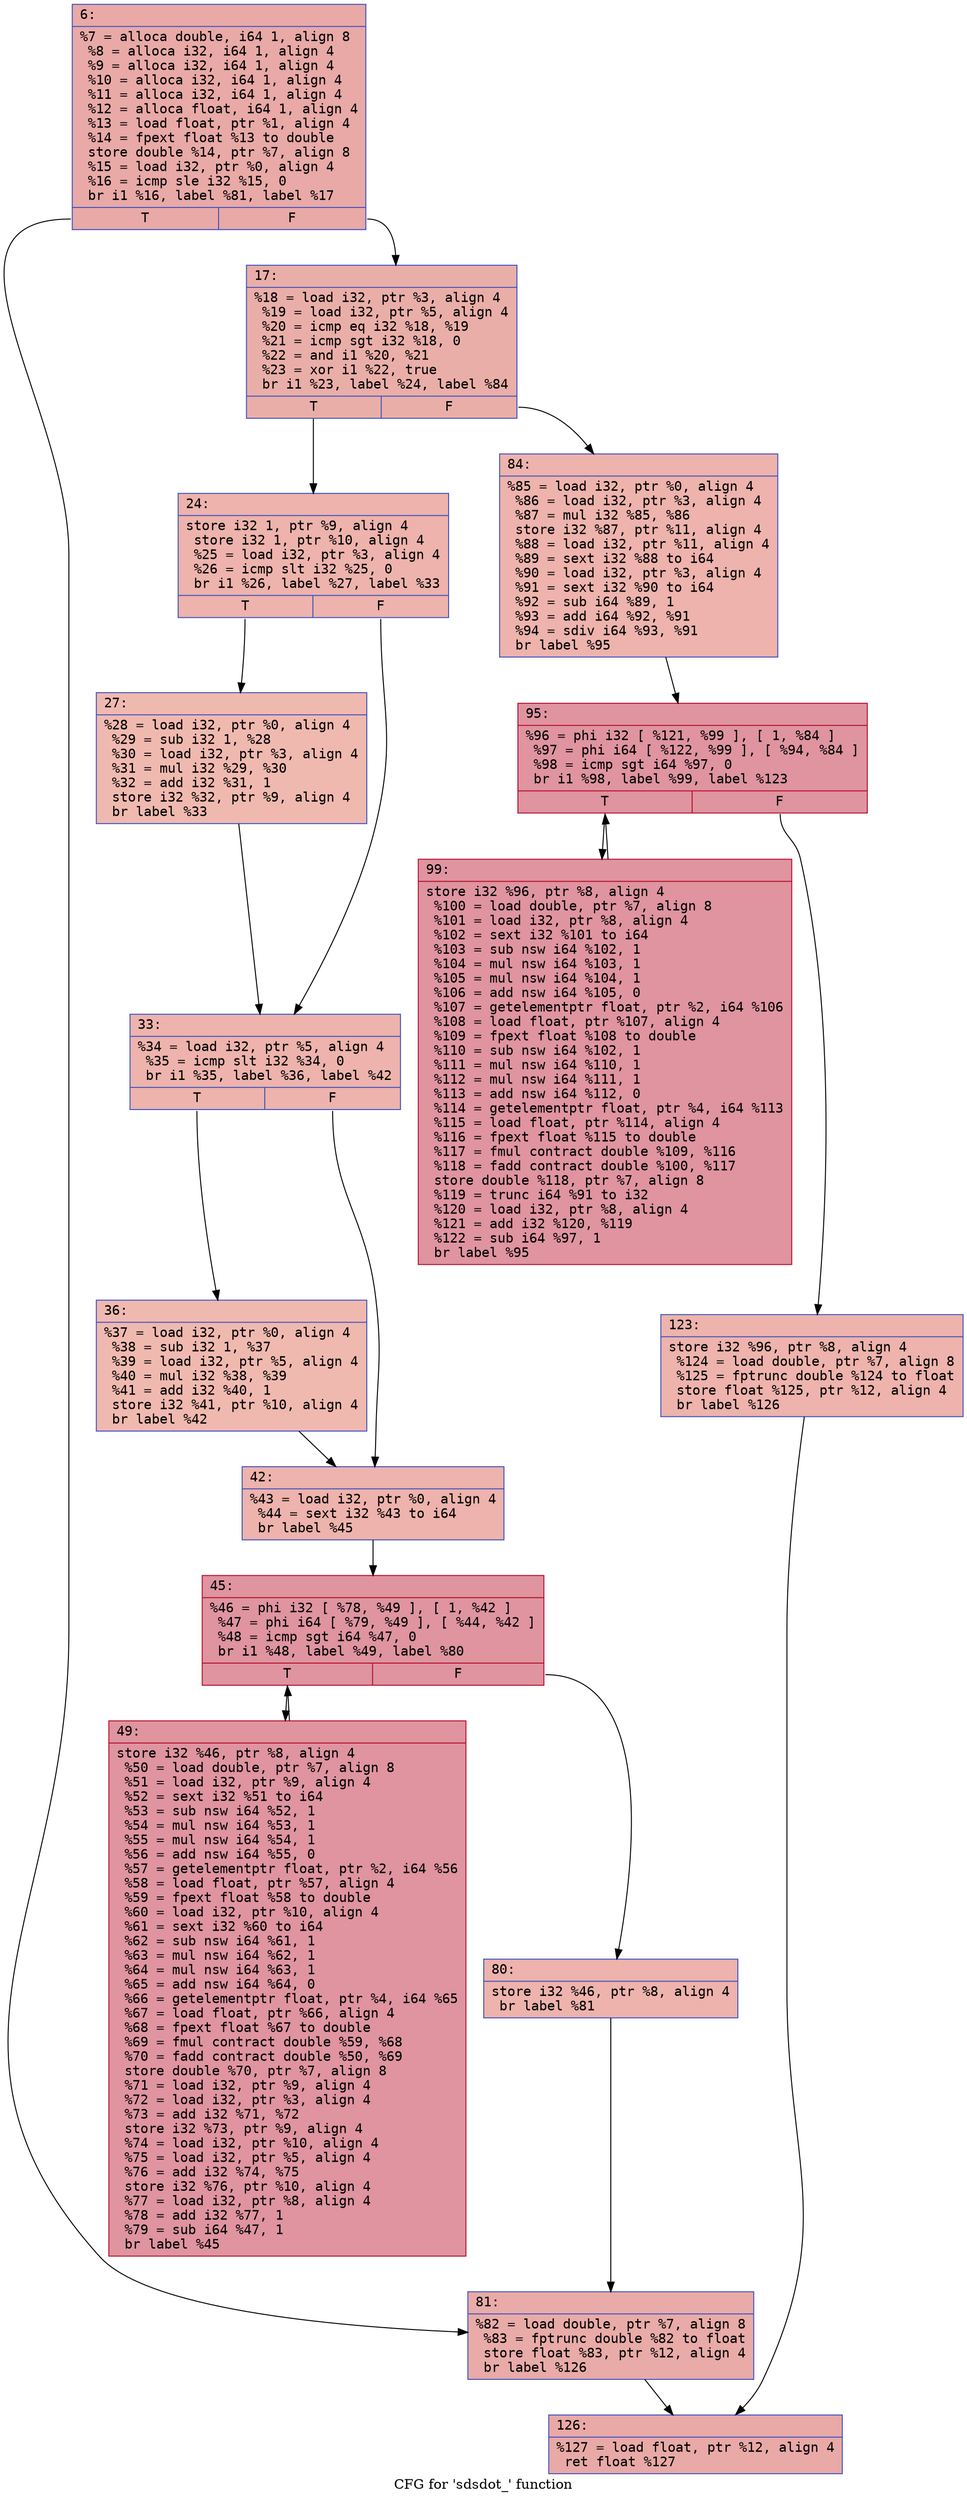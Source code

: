 digraph "CFG for 'sdsdot_' function" {
	label="CFG for 'sdsdot_' function";

	Node0x55ee103f7b70 [shape=record,color="#3d50c3ff", style=filled, fillcolor="#ca3b3770" fontname="Courier",label="{6:\l|  %7 = alloca double, i64 1, align 8\l  %8 = alloca i32, i64 1, align 4\l  %9 = alloca i32, i64 1, align 4\l  %10 = alloca i32, i64 1, align 4\l  %11 = alloca i32, i64 1, align 4\l  %12 = alloca float, i64 1, align 4\l  %13 = load float, ptr %1, align 4\l  %14 = fpext float %13 to double\l  store double %14, ptr %7, align 8\l  %15 = load i32, ptr %0, align 4\l  %16 = icmp sle i32 %15, 0\l  br i1 %16, label %81, label %17\l|{<s0>T|<s1>F}}"];
	Node0x55ee103f7b70:s0 -> Node0x55ee103f8340[tooltip="6 -> 81\nProbability 50.00%" ];
	Node0x55ee103f7b70:s1 -> Node0x55ee103f8390[tooltip="6 -> 17\nProbability 50.00%" ];
	Node0x55ee103f8390 [shape=record,color="#3d50c3ff", style=filled, fillcolor="#d0473d70" fontname="Courier",label="{17:\l|  %18 = load i32, ptr %3, align 4\l  %19 = load i32, ptr %5, align 4\l  %20 = icmp eq i32 %18, %19\l  %21 = icmp sgt i32 %18, 0\l  %22 = and i1 %20, %21\l  %23 = xor i1 %22, true\l  br i1 %23, label %24, label %84\l|{<s0>T|<s1>F}}"];
	Node0x55ee103f8390:s0 -> Node0x55ee103f87d0[tooltip="17 -> 24\nProbability 50.00%" ];
	Node0x55ee103f8390:s1 -> Node0x55ee103f8820[tooltip="17 -> 84\nProbability 50.00%" ];
	Node0x55ee103f87d0 [shape=record,color="#3d50c3ff", style=filled, fillcolor="#d6524470" fontname="Courier",label="{24:\l|  store i32 1, ptr %9, align 4\l  store i32 1, ptr %10, align 4\l  %25 = load i32, ptr %3, align 4\l  %26 = icmp slt i32 %25, 0\l  br i1 %26, label %27, label %33\l|{<s0>T|<s1>F}}"];
	Node0x55ee103f87d0:s0 -> Node0x55ee103f8b70[tooltip="24 -> 27\nProbability 37.50%" ];
	Node0x55ee103f87d0:s1 -> Node0x55ee103f8bc0[tooltip="24 -> 33\nProbability 62.50%" ];
	Node0x55ee103f8b70 [shape=record,color="#3d50c3ff", style=filled, fillcolor="#de614d70" fontname="Courier",label="{27:\l|  %28 = load i32, ptr %0, align 4\l  %29 = sub i32 1, %28\l  %30 = load i32, ptr %3, align 4\l  %31 = mul i32 %29, %30\l  %32 = add i32 %31, 1\l  store i32 %32, ptr %9, align 4\l  br label %33\l}"];
	Node0x55ee103f8b70 -> Node0x55ee103f8bc0[tooltip="27 -> 33\nProbability 100.00%" ];
	Node0x55ee103f8bc0 [shape=record,color="#3d50c3ff", style=filled, fillcolor="#d6524470" fontname="Courier",label="{33:\l|  %34 = load i32, ptr %5, align 4\l  %35 = icmp slt i32 %34, 0\l  br i1 %35, label %36, label %42\l|{<s0>T|<s1>F}}"];
	Node0x55ee103f8bc0:s0 -> Node0x55ee103f9190[tooltip="33 -> 36\nProbability 37.50%" ];
	Node0x55ee103f8bc0:s1 -> Node0x55ee103f91e0[tooltip="33 -> 42\nProbability 62.50%" ];
	Node0x55ee103f9190 [shape=record,color="#3d50c3ff", style=filled, fillcolor="#de614d70" fontname="Courier",label="{36:\l|  %37 = load i32, ptr %0, align 4\l  %38 = sub i32 1, %37\l  %39 = load i32, ptr %5, align 4\l  %40 = mul i32 %38, %39\l  %41 = add i32 %40, 1\l  store i32 %41, ptr %10, align 4\l  br label %42\l}"];
	Node0x55ee103f9190 -> Node0x55ee103f91e0[tooltip="36 -> 42\nProbability 100.00%" ];
	Node0x55ee103f91e0 [shape=record,color="#3d50c3ff", style=filled, fillcolor="#d6524470" fontname="Courier",label="{42:\l|  %43 = load i32, ptr %0, align 4\l  %44 = sext i32 %43 to i64\l  br label %45\l}"];
	Node0x55ee103f91e0 -> Node0x55ee103f9790[tooltip="42 -> 45\nProbability 100.00%" ];
	Node0x55ee103f9790 [shape=record,color="#b70d28ff", style=filled, fillcolor="#b70d2870" fontname="Courier",label="{45:\l|  %46 = phi i32 [ %78, %49 ], [ 1, %42 ]\l  %47 = phi i64 [ %79, %49 ], [ %44, %42 ]\l  %48 = icmp sgt i64 %47, 0\l  br i1 %48, label %49, label %80\l|{<s0>T|<s1>F}}"];
	Node0x55ee103f9790:s0 -> Node0x55ee103f9850[tooltip="45 -> 49\nProbability 96.88%" ];
	Node0x55ee103f9790:s1 -> Node0x55ee103f9ab0[tooltip="45 -> 80\nProbability 3.12%" ];
	Node0x55ee103f9850 [shape=record,color="#b70d28ff", style=filled, fillcolor="#b70d2870" fontname="Courier",label="{49:\l|  store i32 %46, ptr %8, align 4\l  %50 = load double, ptr %7, align 8\l  %51 = load i32, ptr %9, align 4\l  %52 = sext i32 %51 to i64\l  %53 = sub nsw i64 %52, 1\l  %54 = mul nsw i64 %53, 1\l  %55 = mul nsw i64 %54, 1\l  %56 = add nsw i64 %55, 0\l  %57 = getelementptr float, ptr %2, i64 %56\l  %58 = load float, ptr %57, align 4\l  %59 = fpext float %58 to double\l  %60 = load i32, ptr %10, align 4\l  %61 = sext i32 %60 to i64\l  %62 = sub nsw i64 %61, 1\l  %63 = mul nsw i64 %62, 1\l  %64 = mul nsw i64 %63, 1\l  %65 = add nsw i64 %64, 0\l  %66 = getelementptr float, ptr %4, i64 %65\l  %67 = load float, ptr %66, align 4\l  %68 = fpext float %67 to double\l  %69 = fmul contract double %59, %68\l  %70 = fadd contract double %50, %69\l  store double %70, ptr %7, align 8\l  %71 = load i32, ptr %9, align 4\l  %72 = load i32, ptr %3, align 4\l  %73 = add i32 %71, %72\l  store i32 %73, ptr %9, align 4\l  %74 = load i32, ptr %10, align 4\l  %75 = load i32, ptr %5, align 4\l  %76 = add i32 %74, %75\l  store i32 %76, ptr %10, align 4\l  %77 = load i32, ptr %8, align 4\l  %78 = add i32 %77, 1\l  %79 = sub i64 %47, 1\l  br label %45\l}"];
	Node0x55ee103f9850 -> Node0x55ee103f9790[tooltip="49 -> 45\nProbability 100.00%" ];
	Node0x55ee103f9ab0 [shape=record,color="#3d50c3ff", style=filled, fillcolor="#d6524470" fontname="Courier",label="{80:\l|  store i32 %46, ptr %8, align 4\l  br label %81\l}"];
	Node0x55ee103f9ab0 -> Node0x55ee103f8340[tooltip="80 -> 81\nProbability 100.00%" ];
	Node0x55ee103f8340 [shape=record,color="#3d50c3ff", style=filled, fillcolor="#cc403a70" fontname="Courier",label="{81:\l|  %82 = load double, ptr %7, align 8\l  %83 = fptrunc double %82 to float\l  store float %83, ptr %12, align 4\l  br label %126\l}"];
	Node0x55ee103f8340 -> Node0x55ee103fba20[tooltip="81 -> 126\nProbability 100.00%" ];
	Node0x55ee103f8820 [shape=record,color="#3d50c3ff", style=filled, fillcolor="#d6524470" fontname="Courier",label="{84:\l|  %85 = load i32, ptr %0, align 4\l  %86 = load i32, ptr %3, align 4\l  %87 = mul i32 %85, %86\l  store i32 %87, ptr %11, align 4\l  %88 = load i32, ptr %11, align 4\l  %89 = sext i32 %88 to i64\l  %90 = load i32, ptr %3, align 4\l  %91 = sext i32 %90 to i64\l  %92 = sub i64 %89, 1\l  %93 = add i64 %92, %91\l  %94 = sdiv i64 %93, %91\l  br label %95\l}"];
	Node0x55ee103f8820 -> Node0x55ee103fc0a0[tooltip="84 -> 95\nProbability 100.00%" ];
	Node0x55ee103fc0a0 [shape=record,color="#b70d28ff", style=filled, fillcolor="#b70d2870" fontname="Courier",label="{95:\l|  %96 = phi i32 [ %121, %99 ], [ 1, %84 ]\l  %97 = phi i64 [ %122, %99 ], [ %94, %84 ]\l  %98 = icmp sgt i64 %97, 0\l  br i1 %98, label %99, label %123\l|{<s0>T|<s1>F}}"];
	Node0x55ee103fc0a0:s0 -> Node0x55ee103f9c70[tooltip="95 -> 99\nProbability 96.88%" ];
	Node0x55ee103fc0a0:s1 -> Node0x55ee103f9ed0[tooltip="95 -> 123\nProbability 3.12%" ];
	Node0x55ee103f9c70 [shape=record,color="#b70d28ff", style=filled, fillcolor="#b70d2870" fontname="Courier",label="{99:\l|  store i32 %96, ptr %8, align 4\l  %100 = load double, ptr %7, align 8\l  %101 = load i32, ptr %8, align 4\l  %102 = sext i32 %101 to i64\l  %103 = sub nsw i64 %102, 1\l  %104 = mul nsw i64 %103, 1\l  %105 = mul nsw i64 %104, 1\l  %106 = add nsw i64 %105, 0\l  %107 = getelementptr float, ptr %2, i64 %106\l  %108 = load float, ptr %107, align 4\l  %109 = fpext float %108 to double\l  %110 = sub nsw i64 %102, 1\l  %111 = mul nsw i64 %110, 1\l  %112 = mul nsw i64 %111, 1\l  %113 = add nsw i64 %112, 0\l  %114 = getelementptr float, ptr %4, i64 %113\l  %115 = load float, ptr %114, align 4\l  %116 = fpext float %115 to double\l  %117 = fmul contract double %109, %116\l  %118 = fadd contract double %100, %117\l  store double %118, ptr %7, align 8\l  %119 = trunc i64 %91 to i32\l  %120 = load i32, ptr %8, align 4\l  %121 = add i32 %120, %119\l  %122 = sub i64 %97, 1\l  br label %95\l}"];
	Node0x55ee103f9c70 -> Node0x55ee103fc0a0[tooltip="99 -> 95\nProbability 100.00%" ];
	Node0x55ee103f9ed0 [shape=record,color="#3d50c3ff", style=filled, fillcolor="#d6524470" fontname="Courier",label="{123:\l|  store i32 %96, ptr %8, align 4\l  %124 = load double, ptr %7, align 8\l  %125 = fptrunc double %124 to float\l  store float %125, ptr %12, align 4\l  br label %126\l}"];
	Node0x55ee103f9ed0 -> Node0x55ee103fba20[tooltip="123 -> 126\nProbability 100.00%" ];
	Node0x55ee103fba20 [shape=record,color="#3d50c3ff", style=filled, fillcolor="#ca3b3770" fontname="Courier",label="{126:\l|  %127 = load float, ptr %12, align 4\l  ret float %127\l}"];
}
